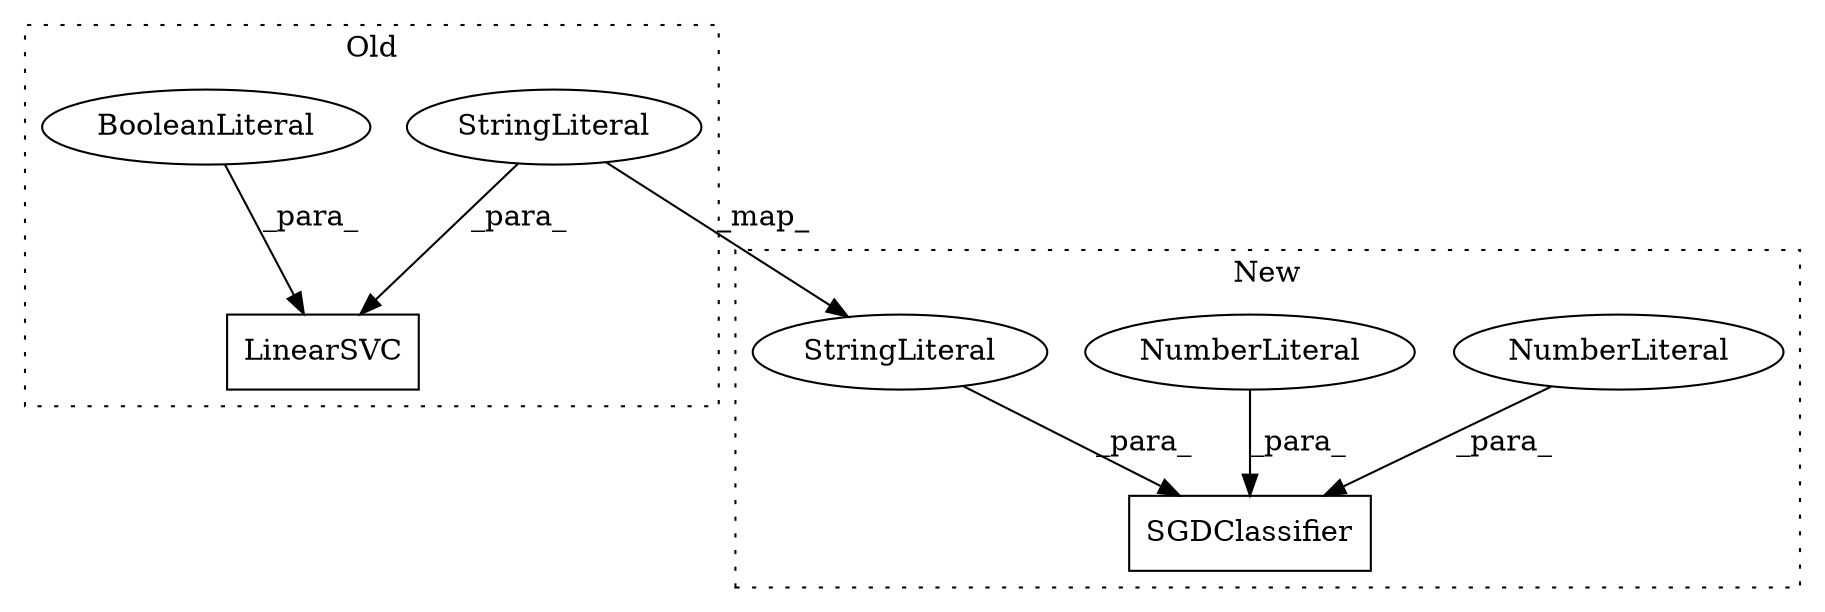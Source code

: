 digraph G {
subgraph cluster0 {
1 [label="LinearSVC" a="32" s="2507,2527" l="10,1" shape="box"];
5 [label="BooleanLiteral" a="9" s="2522" l="5" shape="ellipse"];
7 [label="StringLiteral" a="45" s="2517" l="4" shape="ellipse"];
label = "Old";
style="dotted";
}
subgraph cluster1 {
2 [label="SGDClassifier" a="32" s="2480,2505" l="14,1" shape="box"];
3 [label="NumberLiteral" a="34" s="2499" l="1" shape="ellipse"];
4 [label="NumberLiteral" a="34" s="2501" l="4" shape="ellipse"];
6 [label="StringLiteral" a="45" s="2494" l="4" shape="ellipse"];
label = "New";
style="dotted";
}
3 -> 2 [label="_para_"];
4 -> 2 [label="_para_"];
5 -> 1 [label="_para_"];
6 -> 2 [label="_para_"];
7 -> 1 [label="_para_"];
7 -> 6 [label="_map_"];
}